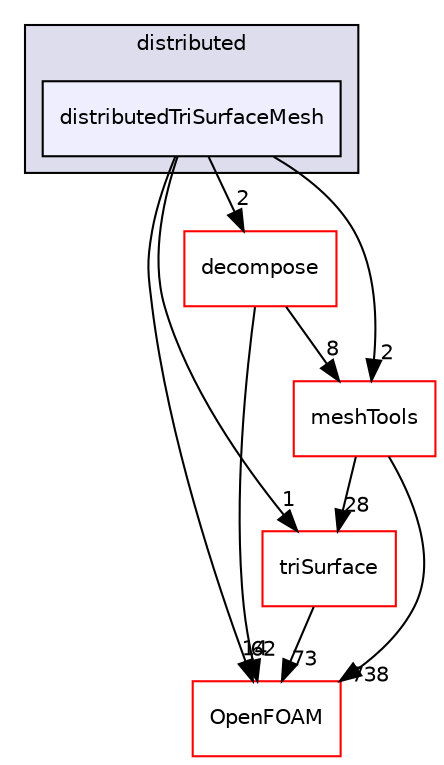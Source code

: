 digraph "src/parallel/distributed/distributedTriSurfaceMesh" {
  bgcolor=transparent;
  compound=true
  node [ fontsize="10", fontname="Helvetica"];
  edge [ labelfontsize="10", labelfontname="Helvetica"];
  subgraph clusterdir_0cf429ee0792653b88881eae18d71664 {
    graph [ bgcolor="#ddddee", pencolor="black", label="distributed" fontname="Helvetica", fontsize="10", URL="dir_0cf429ee0792653b88881eae18d71664.html"]
  dir_c8178f20c88c1260ab37511c37d89555 [shape=box, label="distributedTriSurfaceMesh", style="filled", fillcolor="#eeeeff", pencolor="black", URL="dir_c8178f20c88c1260ab37511c37d89555.html"];
  }
  dir_e048e8eb4dfe5719d368ebac837fe95a [shape=box label="decompose" color="red" URL="dir_e048e8eb4dfe5719d368ebac837fe95a.html"];
  dir_b63c002b7559990bd414058641eb48ad [shape=box label="triSurface" color="red" URL="dir_b63c002b7559990bd414058641eb48ad.html"];
  dir_ae30ad0bef50cf391b24c614251bb9fd [shape=box label="meshTools" color="red" URL="dir_ae30ad0bef50cf391b24c614251bb9fd.html"];
  dir_c5473ff19b20e6ec4dfe5c310b3778a8 [shape=box label="OpenFOAM" color="red" URL="dir_c5473ff19b20e6ec4dfe5c310b3778a8.html"];
  dir_e048e8eb4dfe5719d368ebac837fe95a->dir_ae30ad0bef50cf391b24c614251bb9fd [headlabel="8", labeldistance=1.5 headhref="dir_002499_001804.html"];
  dir_e048e8eb4dfe5719d368ebac837fe95a->dir_c5473ff19b20e6ec4dfe5c310b3778a8 [headlabel="62", labeldistance=1.5 headhref="dir_002499_001950.html"];
  dir_b63c002b7559990bd414058641eb48ad->dir_c5473ff19b20e6ec4dfe5c310b3778a8 [headlabel="73", labeldistance=1.5 headhref="dir_003024_001950.html"];
  dir_ae30ad0bef50cf391b24c614251bb9fd->dir_b63c002b7559990bd414058641eb48ad [headlabel="28", labeldistance=1.5 headhref="dir_001804_003024.html"];
  dir_ae30ad0bef50cf391b24c614251bb9fd->dir_c5473ff19b20e6ec4dfe5c310b3778a8 [headlabel="738", labeldistance=1.5 headhref="dir_001804_001950.html"];
  dir_c8178f20c88c1260ab37511c37d89555->dir_e048e8eb4dfe5719d368ebac837fe95a [headlabel="2", labeldistance=1.5 headhref="dir_002521_002499.html"];
  dir_c8178f20c88c1260ab37511c37d89555->dir_b63c002b7559990bd414058641eb48ad [headlabel="1", labeldistance=1.5 headhref="dir_002521_003024.html"];
  dir_c8178f20c88c1260ab37511c37d89555->dir_ae30ad0bef50cf391b24c614251bb9fd [headlabel="2", labeldistance=1.5 headhref="dir_002521_001804.html"];
  dir_c8178f20c88c1260ab37511c37d89555->dir_c5473ff19b20e6ec4dfe5c310b3778a8 [headlabel="14", labeldistance=1.5 headhref="dir_002521_001950.html"];
}

